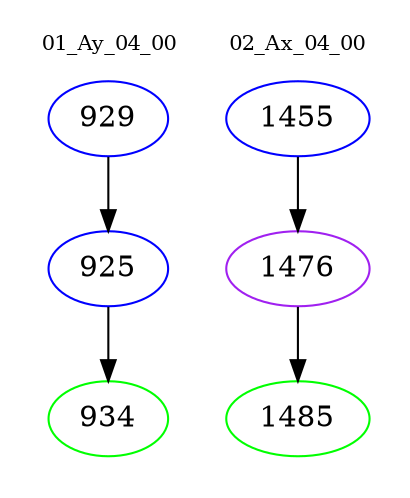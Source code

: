 digraph{
subgraph cluster_0 {
color = white
label = "01_Ay_04_00";
fontsize=10;
T0_929 [label="929", color="blue"]
T0_929 -> T0_925 [color="black"]
T0_925 [label="925", color="blue"]
T0_925 -> T0_934 [color="black"]
T0_934 [label="934", color="green"]
}
subgraph cluster_1 {
color = white
label = "02_Ax_04_00";
fontsize=10;
T1_1455 [label="1455", color="blue"]
T1_1455 -> T1_1476 [color="black"]
T1_1476 [label="1476", color="purple"]
T1_1476 -> T1_1485 [color="black"]
T1_1485 [label="1485", color="green"]
}
}
